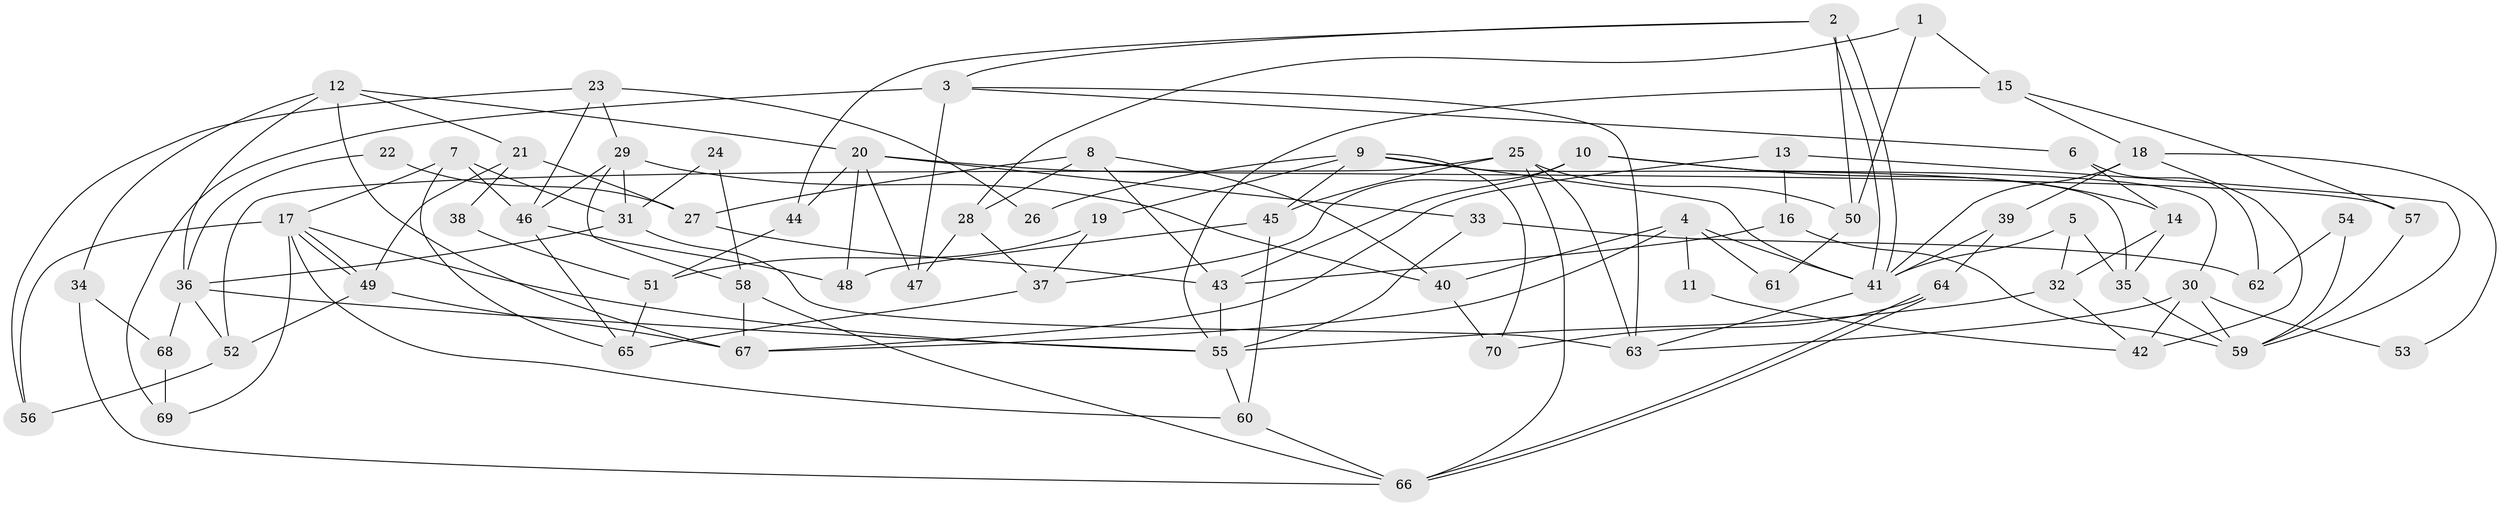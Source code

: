 // coarse degree distribution, {3: 0.19047619047619047, 6: 0.11904761904761904, 8: 0.09523809523809523, 5: 0.21428571428571427, 7: 0.14285714285714285, 4: 0.14285714285714285, 2: 0.07142857142857142, 9: 0.023809523809523808}
// Generated by graph-tools (version 1.1) at 2025/23/03/03/25 07:23:58]
// undirected, 70 vertices, 140 edges
graph export_dot {
graph [start="1"]
  node [color=gray90,style=filled];
  1;
  2;
  3;
  4;
  5;
  6;
  7;
  8;
  9;
  10;
  11;
  12;
  13;
  14;
  15;
  16;
  17;
  18;
  19;
  20;
  21;
  22;
  23;
  24;
  25;
  26;
  27;
  28;
  29;
  30;
  31;
  32;
  33;
  34;
  35;
  36;
  37;
  38;
  39;
  40;
  41;
  42;
  43;
  44;
  45;
  46;
  47;
  48;
  49;
  50;
  51;
  52;
  53;
  54;
  55;
  56;
  57;
  58;
  59;
  60;
  61;
  62;
  63;
  64;
  65;
  66;
  67;
  68;
  69;
  70;
  1 -- 50;
  1 -- 28;
  1 -- 15;
  2 -- 41;
  2 -- 41;
  2 -- 3;
  2 -- 44;
  2 -- 50;
  3 -- 63;
  3 -- 69;
  3 -- 6;
  3 -- 47;
  4 -- 67;
  4 -- 41;
  4 -- 11;
  4 -- 40;
  4 -- 61;
  5 -- 41;
  5 -- 32;
  5 -- 35;
  6 -- 14;
  6 -- 62;
  7 -- 17;
  7 -- 31;
  7 -- 46;
  7 -- 65;
  8 -- 40;
  8 -- 43;
  8 -- 27;
  8 -- 28;
  9 -- 41;
  9 -- 45;
  9 -- 19;
  9 -- 26;
  9 -- 35;
  9 -- 70;
  10 -- 14;
  10 -- 37;
  10 -- 30;
  10 -- 43;
  11 -- 42;
  12 -- 20;
  12 -- 67;
  12 -- 21;
  12 -- 34;
  12 -- 36;
  13 -- 67;
  13 -- 16;
  13 -- 59;
  14 -- 32;
  14 -- 35;
  15 -- 57;
  15 -- 18;
  15 -- 55;
  16 -- 59;
  16 -- 43;
  17 -- 49;
  17 -- 49;
  17 -- 55;
  17 -- 56;
  17 -- 60;
  17 -- 69;
  18 -- 41;
  18 -- 39;
  18 -- 42;
  18 -- 53;
  19 -- 51;
  19 -- 37;
  20 -- 48;
  20 -- 47;
  20 -- 33;
  20 -- 44;
  20 -- 57;
  21 -- 27;
  21 -- 38;
  21 -- 49;
  22 -- 27;
  22 -- 36;
  23 -- 56;
  23 -- 46;
  23 -- 26;
  23 -- 29;
  24 -- 58;
  24 -- 31;
  25 -- 52;
  25 -- 66;
  25 -- 45;
  25 -- 50;
  25 -- 63;
  27 -- 43;
  28 -- 37;
  28 -- 47;
  29 -- 40;
  29 -- 31;
  29 -- 46;
  29 -- 58;
  30 -- 59;
  30 -- 42;
  30 -- 53;
  30 -- 63;
  31 -- 63;
  31 -- 36;
  32 -- 42;
  32 -- 55;
  33 -- 55;
  33 -- 62;
  34 -- 66;
  34 -- 68;
  35 -- 59;
  36 -- 52;
  36 -- 55;
  36 -- 68;
  37 -- 65;
  38 -- 51;
  39 -- 41;
  39 -- 64;
  40 -- 70;
  41 -- 63;
  43 -- 55;
  44 -- 51;
  45 -- 60;
  45 -- 48;
  46 -- 48;
  46 -- 65;
  49 -- 52;
  49 -- 67;
  50 -- 61;
  51 -- 65;
  52 -- 56;
  54 -- 59;
  54 -- 62;
  55 -- 60;
  57 -- 59;
  58 -- 66;
  58 -- 67;
  60 -- 66;
  64 -- 66;
  64 -- 66;
  64 -- 70;
  68 -- 69;
}
